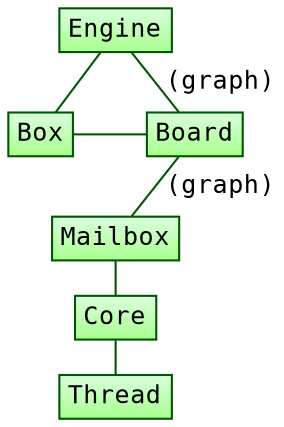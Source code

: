 graph G {
    fontname="Inconsolata";
    fontsize=12;
    margin=0;
    ranksep=0;

    node[color="#005500",
         fillcolor="#dbffde:#a8ff8f",
         fontname="Inconsolata",
         fontsize=12,
         gradientangle=270,
         height=0,
         margin=0.05;
         penwidth=1;
         shape="rect",
         style="filled",
         width=0];

    edge[color="#005500",
         fontname="Inconsolata",
         fontsize=12;
         penwidth=1];

    Engine;
    Box;
    Board;
    Mailbox;
    Core;
    Thread;

    Engine -- Box;
    Engine -- Board[label="(graph)"];
    Box -- Board;
    Board -- Mailbox[label="(graph)"];
    Box -- Mailbox[style="invis"];
    Mailbox -- Core;
    Core -- Thread;

    {rank=same; Box; Board}
}
